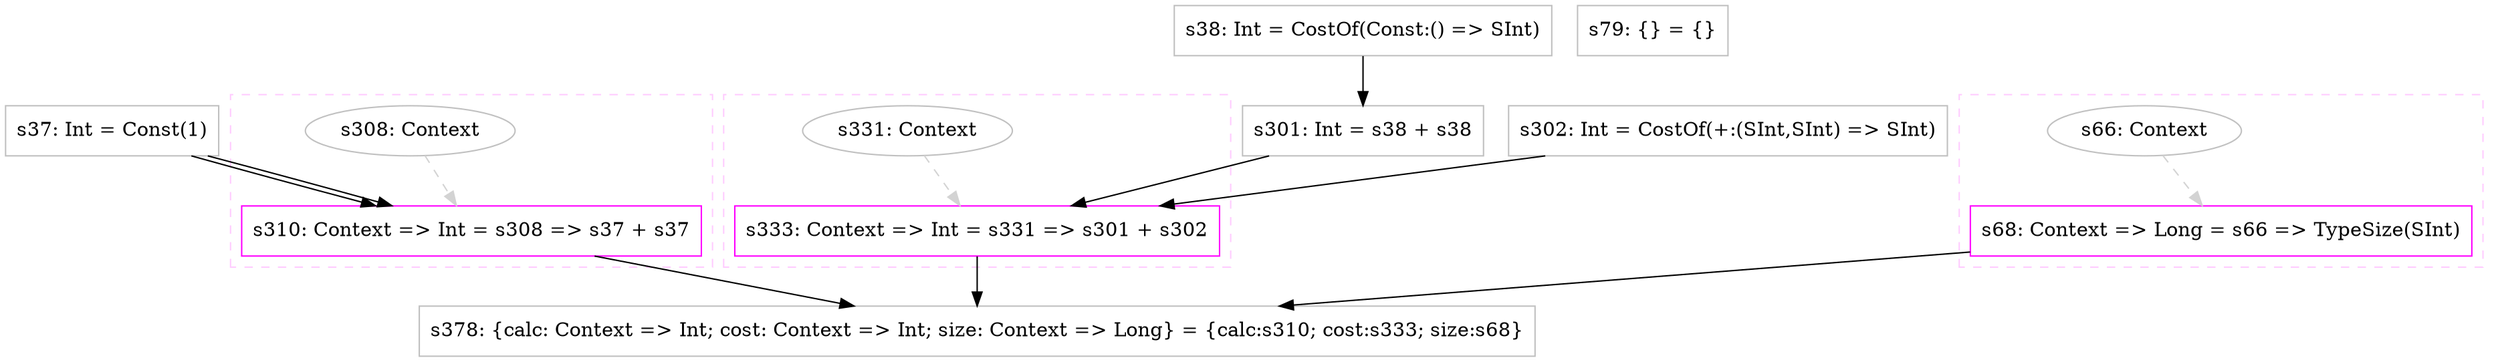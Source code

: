 digraph "one+one" {
concentrate=true
node [style=filled, fillcolor=orangered]

"s37" [
label="s37: Int = Const(1)"
shape=box, color=gray, tooltip="s37:Int", style=filled, fillcolor=white
]
subgraph cluster_s310 {
style=dashed; color="#FFCCFF"
"s308" [
label="s308: Context"
shape=oval, color=gray, tooltip="s308:Context", style=filled, fillcolor=white
]
"s310" [
label="s310: Context => Int = s308 => s37 + s37"
shape=box, color=magenta, tooltip="s310:Context => Int", style=filled, fillcolor=white
]
{rank=source; s308}
{rank=sink; s310}
}
"s38" [
label="s38: Int = CostOf(Const:() => SInt)"
shape=box, color=gray, tooltip="s38:Int", style=filled, fillcolor=white
]
"s301" [
label="s301: Int = s38 + s38"
shape=box, color=gray, tooltip="s301:Int", style=filled, fillcolor=white
]
"s302" [
label="s302: Int = CostOf(+:(SInt,SInt) => SInt)"
shape=box, color=gray, tooltip="s302:Int", style=filled, fillcolor=white
]
subgraph cluster_s333 {
style=dashed; color="#FFCCFF"
"s331" [
label="s331: Context"
shape=oval, color=gray, tooltip="s331:Context", style=filled, fillcolor=white
]
"s333" [
label="s333: Context => Int = s331 => s301 + s302"
shape=box, color=magenta, tooltip="s333:Context => Int", style=filled, fillcolor=white
]
{rank=source; s331}
{rank=sink; s333}
}
subgraph cluster_s68 {
style=dashed; color="#FFCCFF"
"s66" [
label="s66: Context"
shape=oval, color=gray, tooltip="s66:Context", style=filled, fillcolor=white
]
"s68" [
label="s68: Context => Long = s66 => TypeSize(SInt)"
shape=box, color=magenta, tooltip="s68:Context => Long", style=filled, fillcolor=white
]
{rank=source; s66}
{rank=sink; s68}
}
"s378" [
label="s378: {calc: Context => Int; cost: Context => Int; size: Context => Long} = {calc:s310; cost:s333; size:s68}"
shape=box, color=gray, tooltip="s378:{calc: Context => Int; cost: Context => Int; size: Context => Long}", style=filled, fillcolor=white
]
"s79" [
label="s79: {} = {}"
shape=box, color=gray, tooltip="s79:{}", style=filled, fillcolor=white
]
"s331" -> "s333" [style=dashed, color=lightgray, weight=0]
"s301" -> "s333" [style=solid]
"s302" -> "s333" [style=solid]
"s38" -> "s301" [style=solid]
"s38" -> "s301" [style=solid]
"s308" -> "s310" [style=dashed, color=lightgray, weight=0]
"s37" -> "s310" [style=solid]
"s37" -> "s310" [style=solid]
"s310" -> "s378" [style=solid]
"s333" -> "s378" [style=solid]
"s68" -> "s378" [style=solid]
"s66" -> "s68" [style=dashed, color=lightgray, weight=0]
}
